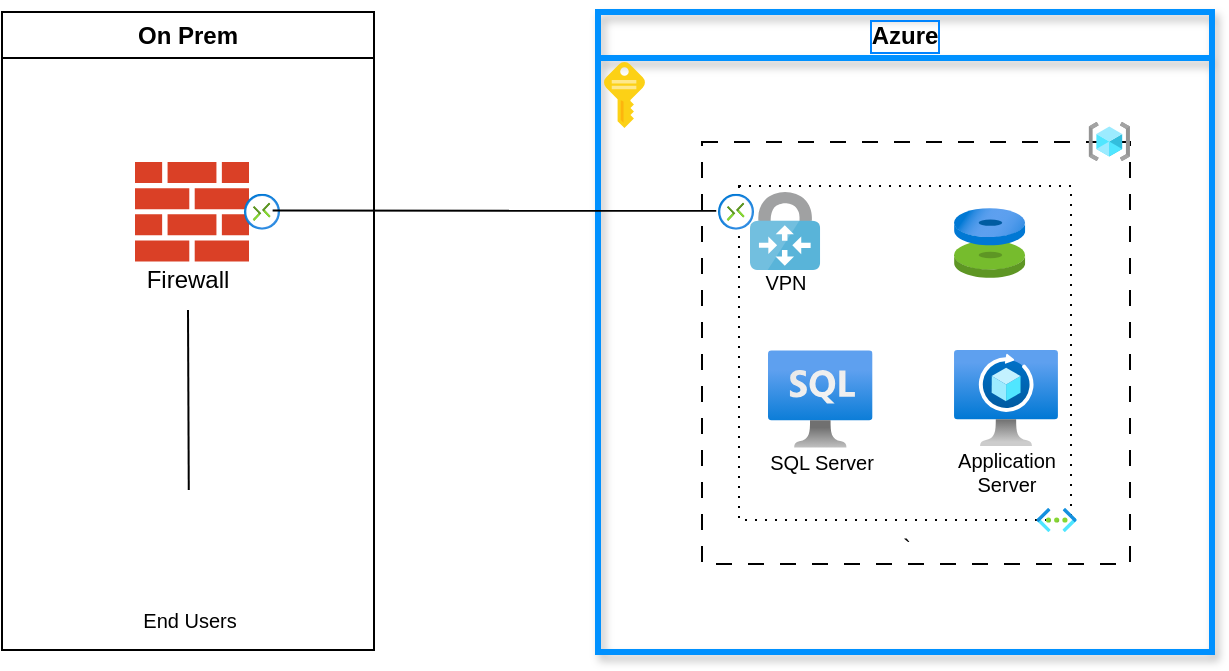 <mxfile version="24.7.17">
  <diagram name="Page-1" id="iF6NioC-ejS35JDFOjd9">
    <mxGraphModel dx="756" dy="737" grid="0" gridSize="10" guides="1" tooltips="1" connect="1" arrows="1" fold="1" page="1" pageScale="1" pageWidth="827" pageHeight="1169" math="0" shadow="0">
      <root>
        <mxCell id="0" />
        <mxCell id="1" parent="0" />
        <mxCell id="p5Rtfu-O9J4iYWWrtATP-3" value="On Prem" style="swimlane;whiteSpace=wrap;html=1;startSize=23;" vertex="1" parent="1">
          <mxGeometry x="56" y="32" width="186" height="319" as="geometry" />
        </mxCell>
        <mxCell id="HVJbjALm6hgedPGyuP-F-45" value="" style="sketch=0;pointerEvents=1;shadow=0;dashed=0;html=1;strokeColor=none;labelPosition=center;verticalLabelPosition=bottom;verticalAlign=top;outlineConnect=0;align=center;shape=mxgraph.office.concepts.firewall;fillColor=#DA4026;rounded=0;fontFamily=Helvetica;fontSize=12;fontColor=default;" parent="p5Rtfu-O9J4iYWWrtATP-3" vertex="1">
          <mxGeometry x="66.5" y="75.0" width="57" height="49.75" as="geometry" />
        </mxCell>
        <mxCell id="HVJbjALm6hgedPGyuP-F-34" value="Firewall" style="text;html=1;align=center;verticalAlign=middle;whiteSpace=wrap;rounded=0;" parent="p5Rtfu-O9J4iYWWrtATP-3" vertex="1">
          <mxGeometry x="63" y="119" width="60" height="30" as="geometry" />
        </mxCell>
        <mxCell id="p5Rtfu-O9J4iYWWrtATP-1" value="" style="image;aspect=fixed;html=1;points=[];align=center;fontSize=12;image=img/lib/azure2/networking/Connections.svg;" vertex="1" parent="p5Rtfu-O9J4iYWWrtATP-3">
          <mxGeometry x="121" y="90.87" width="18" height="18" as="geometry" />
        </mxCell>
        <mxCell id="p5Rtfu-O9J4iYWWrtATP-32" value="" style="shape=image;html=1;verticalAlign=top;verticalLabelPosition=bottom;labelBackgroundColor=#ffffff;imageAspect=0;aspect=fixed;image=https://cdn0.iconfinder.com/data/icons/job-seeker/256/laptop_job_seeker_employee_unemployee_work_1-128.png" vertex="1" parent="p5Rtfu-O9J4iYWWrtATP-3">
          <mxGeometry x="40" y="231" width="55" height="55" as="geometry" />
        </mxCell>
        <mxCell id="p5Rtfu-O9J4iYWWrtATP-33" value="" style="shape=image;html=1;verticalAlign=top;verticalLabelPosition=bottom;labelBackgroundColor=#ffffff;imageAspect=0;aspect=fixed;image=https://cdn0.iconfinder.com/data/icons/job-seeker/256/laptop_job_seeker_employee_unemployee_work_1-128.png" vertex="1" parent="p5Rtfu-O9J4iYWWrtATP-3">
          <mxGeometry x="95" y="231" width="55" height="55" as="geometry" />
        </mxCell>
        <mxCell id="p5Rtfu-O9J4iYWWrtATP-35" value="" style="edgeStyle=none;curved=1;rounded=0;orthogonalLoop=1;jettySize=auto;html=1;fontSize=12;startSize=8;endSize=8;entryX=0.5;entryY=1;entryDx=0;entryDy=0;endArrow=none;endFill=0;" edge="1" parent="p5Rtfu-O9J4iYWWrtATP-3" source="p5Rtfu-O9J4iYWWrtATP-34" target="HVJbjALm6hgedPGyuP-F-34">
          <mxGeometry relative="1" as="geometry" />
        </mxCell>
        <mxCell id="p5Rtfu-O9J4iYWWrtATP-34" value="" style="shape=image;html=1;verticalAlign=top;verticalLabelPosition=bottom;labelBackgroundColor=#ffffff;imageAspect=0;aspect=fixed;image=https://cdn0.iconfinder.com/data/icons/job-seeker/256/laptop_job_seeker_employee_unemployee_work_1-128.png" vertex="1" parent="p5Rtfu-O9J4iYWWrtATP-3">
          <mxGeometry x="66" y="239" width="55" height="55" as="geometry" />
        </mxCell>
        <mxCell id="p5Rtfu-O9J4iYWWrtATP-45" value="End Users" style="text;html=1;align=center;verticalAlign=middle;whiteSpace=wrap;rounded=0;fontSize=10;" vertex="1" parent="p5Rtfu-O9J4iYWWrtATP-3">
          <mxGeometry x="63.5" y="289" width="60" height="30" as="geometry" />
        </mxCell>
        <mxCell id="p5Rtfu-O9J4iYWWrtATP-4" value="Azure" style="swimlane;whiteSpace=wrap;html=1;fontStyle=1;labelBorderColor=#0084ff;strokeWidth=3;fillColor=none;swimlaneFillColor=none;strokeColor=#0091ff;startSize=23;swimlaneLine=1;shadow=1;rounded=0;glass=0;" vertex="1" parent="1">
          <mxGeometry x="354" y="32" width="307" height="320" as="geometry" />
        </mxCell>
        <mxCell id="p5Rtfu-O9J4iYWWrtATP-49" value="" style="rounded=0;whiteSpace=wrap;html=1;dashed=1;dashPattern=8 8;" vertex="1" parent="p5Rtfu-O9J4iYWWrtATP-4">
          <mxGeometry x="52" y="65" width="214" height="211" as="geometry" />
        </mxCell>
        <mxCell id="p5Rtfu-O9J4iYWWrtATP-10" value="`" style="verticalLabelPosition=bottom;verticalAlign=top;html=1;shape=mxgraph.basic.rect;fillColor2=none;strokeWidth=1;size=20;indent=5;dashed=1;dashPattern=1 4;" vertex="1" parent="p5Rtfu-O9J4iYWWrtATP-4">
          <mxGeometry x="70.5" y="87" width="166" height="167" as="geometry" />
        </mxCell>
        <mxCell id="HVJbjALm6hgedPGyuP-F-52" value="" style="image;aspect=fixed;html=1;points=[];align=center;fontSize=12;image=img/lib/azure2/networking/Virtual_Networks.svg;rounded=0;dashed=1;strokeColor=default;verticalAlign=middle;fontFamily=Helvetica;fontColor=default;fillColor=default;" parent="p5Rtfu-O9J4iYWWrtATP-4" vertex="1">
          <mxGeometry x="219.25" y="248" width="20.1" height="12" as="geometry" />
        </mxCell>
        <mxCell id="HVJbjALm6hgedPGyuP-F-26" value="" style="image;sketch=0;aspect=fixed;html=1;points=[];align=center;fontSize=12;image=img/lib/mscae/VPN_Gateway.svg;" parent="p5Rtfu-O9J4iYWWrtATP-4" vertex="1">
          <mxGeometry x="76" y="90" width="35.1" height="39" as="geometry" />
        </mxCell>
        <mxCell id="HVJbjALm6hgedPGyuP-F-46" value="" style="image;aspect=fixed;html=1;points=[];align=center;fontSize=12;image=img/lib/azure2/databases/Azure_SQL_VM.svg;rounded=0;dashed=1;strokeColor=default;verticalAlign=middle;fontFamily=Helvetica;fontColor=default;fillColor=default;" parent="p5Rtfu-O9J4iYWWrtATP-4" vertex="1">
          <mxGeometry x="85" y="169" width="52.27" height="49" as="geometry" />
        </mxCell>
        <mxCell id="p5Rtfu-O9J4iYWWrtATP-25" value="" style="image;aspect=fixed;html=1;points=[];align=center;fontSize=12;image=img/lib/azure2/general/Resource_Groups.svg;" vertex="1" parent="p5Rtfu-O9J4iYWWrtATP-4">
          <mxGeometry x="245.28" y="55" width="20.72" height="19.5" as="geometry" />
        </mxCell>
        <mxCell id="p5Rtfu-O9J4iYWWrtATP-39" value="SQL Server" style="text;html=1;align=center;verticalAlign=middle;whiteSpace=wrap;rounded=0;fontSize=10;strokeWidth=1;" vertex="1" parent="p5Rtfu-O9J4iYWWrtATP-4">
          <mxGeometry x="85" y="211" width="54" height="27" as="geometry" />
        </mxCell>
        <mxCell id="p5Rtfu-O9J4iYWWrtATP-41" value="VPN" style="text;html=1;align=center;verticalAlign=middle;whiteSpace=wrap;rounded=0;fontSize=10;" vertex="1" parent="p5Rtfu-O9J4iYWWrtATP-4">
          <mxGeometry x="76" y="126" width="36.25" height="17" as="geometry" />
        </mxCell>
        <mxCell id="p5Rtfu-O9J4iYWWrtATP-50" value="" style="image;aspect=fixed;html=1;points=[];align=center;fontSize=12;image=img/lib/azure2/networking/Connections.svg;" vertex="1" parent="p5Rtfu-O9J4iYWWrtATP-4">
          <mxGeometry x="60" y="90.87" width="18" height="18" as="geometry" />
        </mxCell>
        <mxCell id="p5Rtfu-O9J4iYWWrtATP-52" value="" style="image;sketch=0;aspect=fixed;html=1;points=[];align=center;fontSize=12;image=img/lib/mscae/Key.svg;" vertex="1" parent="p5Rtfu-O9J4iYWWrtATP-4">
          <mxGeometry x="3" y="25" width="20.46" height="33" as="geometry" />
        </mxCell>
        <mxCell id="p5Rtfu-O9J4iYWWrtATP-58" value="Application Server" style="text;html=1;align=center;verticalAlign=middle;whiteSpace=wrap;rounded=0;fontSize=10;" vertex="1" parent="p5Rtfu-O9J4iYWWrtATP-4">
          <mxGeometry x="164.74" y="218" width="78.5" height="23" as="geometry" />
        </mxCell>
        <mxCell id="p5Rtfu-O9J4iYWWrtATP-60" value="" style="image;aspect=fixed;html=1;points=[];align=center;fontSize=12;image=img/lib/azure2/compute/Disks.svg;" vertex="1" parent="p5Rtfu-O9J4iYWWrtATP-4">
          <mxGeometry x="178" y="98" width="35.63" height="35" as="geometry" />
        </mxCell>
        <mxCell id="p5Rtfu-O9J4iYWWrtATP-61" value="" style="image;aspect=fixed;html=1;points=[];align=center;fontSize=12;image=img/lib/azure2/networking/Spot_VM.svg;" vertex="1" parent="p5Rtfu-O9J4iYWWrtATP-4">
          <mxGeometry x="178" y="169" width="51.97" height="48" as="geometry" />
        </mxCell>
        <mxCell id="p5Rtfu-O9J4iYWWrtATP-51" value="" style="endArrow=none;html=1;rounded=0;fontSize=12;startSize=8;endSize=8;curved=1;exitX=0.795;exitY=0.467;exitDx=0;exitDy=0;exitPerimeter=0;entryX=-0.049;entryY=0.474;entryDx=0;entryDy=0;entryPerimeter=0;" edge="1" parent="1" source="p5Rtfu-O9J4iYWWrtATP-1" target="p5Rtfu-O9J4iYWWrtATP-50">
          <mxGeometry width="50" height="50" relative="1" as="geometry">
            <mxPoint x="325" y="249" as="sourcePoint" />
            <mxPoint x="375" y="199" as="targetPoint" />
          </mxGeometry>
        </mxCell>
      </root>
    </mxGraphModel>
  </diagram>
</mxfile>
